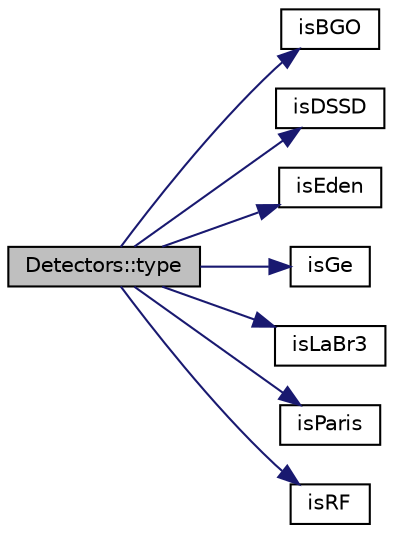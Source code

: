 digraph "Detectors::type"
{
 // LATEX_PDF_SIZE
  edge [fontname="Helvetica",fontsize="10",labelfontname="Helvetica",labelfontsize="10"];
  node [fontname="Helvetica",fontsize="10",shape=record];
  rankdir="LR";
  Node1 [label="Detectors::type",height=0.2,width=0.4,color="black", fillcolor="grey75", style="filled", fontcolor="black",tooltip=" "];
  Node1 -> Node2 [color="midnightblue",fontsize="10",style="solid",fontname="Helvetica"];
  Node2 [label="isBGO",height=0.2,width=0.4,color="black", fillcolor="white", style="filled",URL="$_detectors_8hpp.html#af2fc1fc612e2b7f56bc92b9503b2b4b5",tooltip=" "];
  Node1 -> Node3 [color="midnightblue",fontsize="10",style="solid",fontname="Helvetica"];
  Node3 [label="isDSSD",height=0.2,width=0.4,color="black", fillcolor="white", style="filled",URL="$_detectors_8hpp.html#a5a1717c17323811f1b7e34486fe313bb",tooltip=" "];
  Node1 -> Node4 [color="midnightblue",fontsize="10",style="solid",fontname="Helvetica"];
  Node4 [label="isEden",height=0.2,width=0.4,color="black", fillcolor="white", style="filled",URL="$_detectors_8hpp.html#ae6b7d4679c6f3cbc504af40856b586f9",tooltip=" "];
  Node1 -> Node5 [color="midnightblue",fontsize="10",style="solid",fontname="Helvetica"];
  Node5 [label="isGe",height=0.2,width=0.4,color="black", fillcolor="white", style="filled",URL="$_detectors_8hpp.html#a920cf3c8fc0247055b2dfe12db2ae0a3",tooltip=" "];
  Node1 -> Node6 [color="midnightblue",fontsize="10",style="solid",fontname="Helvetica"];
  Node6 [label="isLaBr3",height=0.2,width=0.4,color="black", fillcolor="white", style="filled",URL="$_detectors_8hpp.html#adbe5b6e0b7abce1068ac7ca939636f23",tooltip=" "];
  Node1 -> Node7 [color="midnightblue",fontsize="10",style="solid",fontname="Helvetica"];
  Node7 [label="isParis",height=0.2,width=0.4,color="black", fillcolor="white", style="filled",URL="$_detectors_8hpp.html#aff2ff093e854b1dca018748f5097b761",tooltip=" "];
  Node1 -> Node8 [color="midnightblue",fontsize="10",style="solid",fontname="Helvetica"];
  Node8 [label="isRF",height=0.2,width=0.4,color="black", fillcolor="white", style="filled",URL="$_detectors_8hpp.html#ab6f329e34b2122e3c788584b0907718c",tooltip=" "];
}
